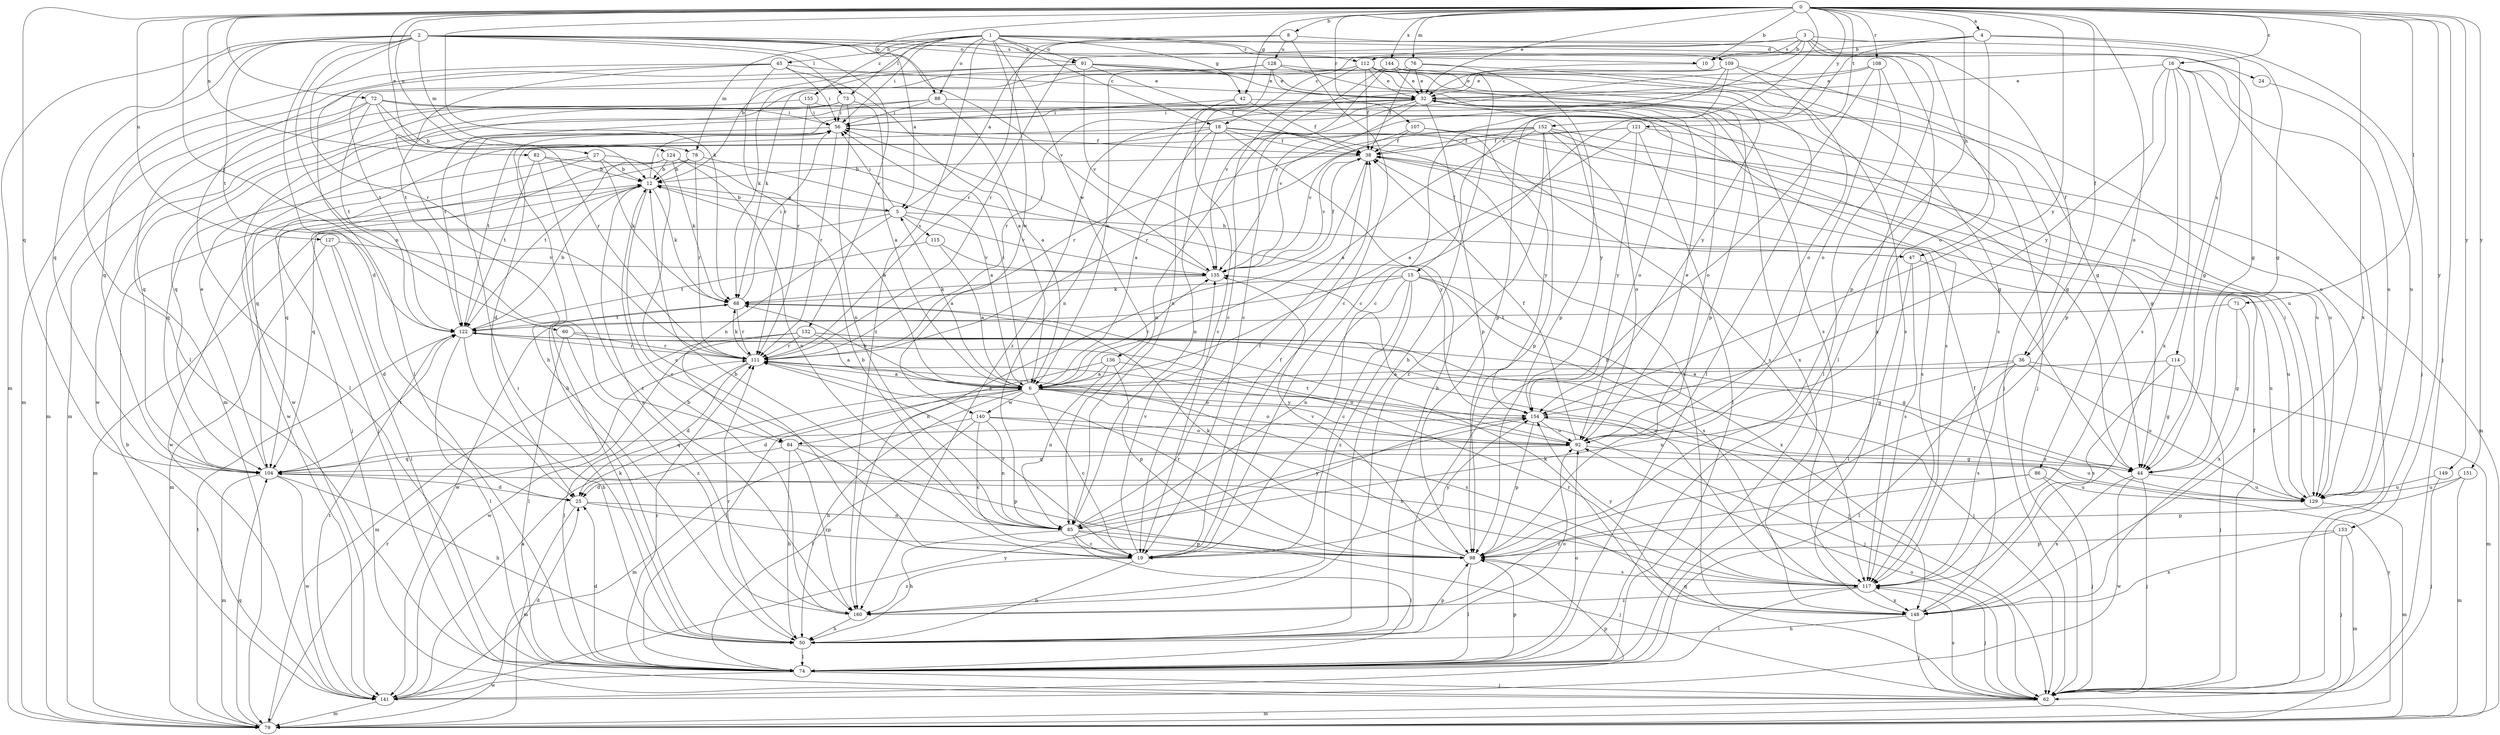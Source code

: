 strict digraph  {
0;
1;
2;
3;
4;
5;
6;
8;
10;
12;
15;
16;
18;
19;
24;
25;
27;
32;
36;
38;
42;
44;
45;
47;
50;
56;
60;
62;
68;
71;
72;
73;
74;
76;
78;
79;
82;
84;
85;
86;
88;
91;
92;
98;
104;
107;
108;
109;
111;
112;
114;
115;
117;
121;
122;
124;
127;
128;
129;
132;
135;
136;
140;
141;
144;
148;
149;
151;
152;
153;
154;
155;
160;
0 -> 4  [label=a];
0 -> 8  [label=b];
0 -> 10  [label=b];
0 -> 15  [label=c];
0 -> 16  [label=c];
0 -> 27  [label=e];
0 -> 32  [label=e];
0 -> 36  [label=f];
0 -> 42  [label=g];
0 -> 60  [label=j];
0 -> 62  [label=j];
0 -> 68  [label=k];
0 -> 71  [label=l];
0 -> 72  [label=l];
0 -> 76  [label=m];
0 -> 82  [label=n];
0 -> 86  [label=o];
0 -> 88  [label=o];
0 -> 98  [label=p];
0 -> 104  [label=q];
0 -> 107  [label=r];
0 -> 108  [label=r];
0 -> 121  [label=t];
0 -> 124  [label=u];
0 -> 127  [label=u];
0 -> 144  [label=x];
0 -> 148  [label=x];
0 -> 149  [label=y];
0 -> 151  [label=y];
0 -> 152  [label=y];
0 -> 153  [label=y];
0 -> 154  [label=y];
1 -> 18  [label=c];
1 -> 24  [label=d];
1 -> 42  [label=g];
1 -> 45  [label=h];
1 -> 56  [label=i];
1 -> 73  [label=l];
1 -> 78  [label=m];
1 -> 88  [label=o];
1 -> 91  [label=o];
1 -> 109  [label=r];
1 -> 136  [label=w];
1 -> 140  [label=w];
1 -> 148  [label=x];
1 -> 155  [label=z];
1 -> 160  [label=z];
2 -> 5  [label=a];
2 -> 10  [label=b];
2 -> 25  [label=d];
2 -> 73  [label=l];
2 -> 74  [label=l];
2 -> 78  [label=m];
2 -> 79  [label=m];
2 -> 84  [label=n];
2 -> 91  [label=o];
2 -> 104  [label=q];
2 -> 111  [label=r];
2 -> 112  [label=s];
2 -> 122  [label=t];
2 -> 132  [label=v];
2 -> 135  [label=v];
3 -> 10  [label=b];
3 -> 18  [label=c];
3 -> 19  [label=c];
3 -> 36  [label=f];
3 -> 47  [label=h];
3 -> 74  [label=l];
3 -> 111  [label=r];
3 -> 112  [label=s];
3 -> 114  [label=s];
4 -> 10  [label=b];
4 -> 12  [label=b];
4 -> 19  [label=c];
4 -> 44  [label=g];
4 -> 62  [label=j];
4 -> 92  [label=o];
5 -> 12  [label=b];
5 -> 47  [label=h];
5 -> 56  [label=i];
5 -> 79  [label=m];
5 -> 84  [label=n];
5 -> 115  [label=s];
5 -> 135  [label=v];
6 -> 5  [label=a];
6 -> 19  [label=c];
6 -> 25  [label=d];
6 -> 50  [label=h];
6 -> 56  [label=i];
6 -> 62  [label=j];
6 -> 68  [label=k];
6 -> 84  [label=n];
6 -> 92  [label=o];
6 -> 117  [label=s];
6 -> 135  [label=v];
6 -> 140  [label=w];
6 -> 154  [label=y];
8 -> 5  [label=a];
8 -> 19  [label=c];
8 -> 44  [label=g];
8 -> 111  [label=r];
8 -> 128  [label=u];
10 -> 32  [label=e];
12 -> 5  [label=a];
12 -> 19  [label=c];
12 -> 56  [label=i];
12 -> 68  [label=k];
12 -> 104  [label=q];
12 -> 141  [label=w];
12 -> 160  [label=z];
15 -> 19  [label=c];
15 -> 68  [label=k];
15 -> 85  [label=n];
15 -> 117  [label=s];
15 -> 129  [label=u];
15 -> 141  [label=w];
15 -> 148  [label=x];
15 -> 160  [label=z];
16 -> 32  [label=e];
16 -> 44  [label=g];
16 -> 62  [label=j];
16 -> 98  [label=p];
16 -> 117  [label=s];
16 -> 129  [label=u];
16 -> 148  [label=x];
16 -> 154  [label=y];
18 -> 6  [label=a];
18 -> 38  [label=f];
18 -> 50  [label=h];
18 -> 85  [label=n];
18 -> 104  [label=q];
18 -> 117  [label=s];
18 -> 122  [label=t];
18 -> 148  [label=x];
19 -> 12  [label=b];
19 -> 38  [label=f];
19 -> 50  [label=h];
19 -> 111  [label=r];
19 -> 135  [label=v];
19 -> 154  [label=y];
19 -> 160  [label=z];
24 -> 129  [label=u];
25 -> 79  [label=m];
25 -> 85  [label=n];
25 -> 98  [label=p];
27 -> 12  [label=b];
27 -> 19  [label=c];
27 -> 62  [label=j];
27 -> 68  [label=k];
27 -> 104  [label=q];
32 -> 56  [label=i];
32 -> 85  [label=n];
32 -> 92  [label=o];
32 -> 98  [label=p];
32 -> 111  [label=r];
32 -> 122  [label=t];
32 -> 129  [label=u];
32 -> 135  [label=v];
32 -> 148  [label=x];
32 -> 154  [label=y];
36 -> 6  [label=a];
36 -> 74  [label=l];
36 -> 79  [label=m];
36 -> 85  [label=n];
36 -> 117  [label=s];
36 -> 129  [label=u];
38 -> 12  [label=b];
38 -> 117  [label=s];
38 -> 135  [label=v];
38 -> 160  [label=z];
42 -> 19  [label=c];
42 -> 38  [label=f];
42 -> 56  [label=i];
42 -> 117  [label=s];
44 -> 62  [label=j];
44 -> 129  [label=u];
44 -> 141  [label=w];
44 -> 148  [label=x];
45 -> 6  [label=a];
45 -> 32  [label=e];
45 -> 50  [label=h];
45 -> 56  [label=i];
45 -> 74  [label=l];
45 -> 79  [label=m];
45 -> 111  [label=r];
47 -> 38  [label=f];
47 -> 74  [label=l];
47 -> 117  [label=s];
47 -> 129  [label=u];
50 -> 56  [label=i];
50 -> 68  [label=k];
50 -> 74  [label=l];
50 -> 92  [label=o];
50 -> 98  [label=p];
50 -> 111  [label=r];
56 -> 38  [label=f];
56 -> 50  [label=h];
56 -> 111  [label=r];
56 -> 141  [label=w];
60 -> 62  [label=j];
60 -> 74  [label=l];
60 -> 111  [label=r];
60 -> 160  [label=z];
62 -> 38  [label=f];
62 -> 79  [label=m];
62 -> 92  [label=o];
62 -> 104  [label=q];
62 -> 117  [label=s];
68 -> 56  [label=i];
68 -> 111  [label=r];
68 -> 122  [label=t];
71 -> 44  [label=g];
71 -> 122  [label=t];
71 -> 148  [label=x];
72 -> 12  [label=b];
72 -> 44  [label=g];
72 -> 56  [label=i];
72 -> 74  [label=l];
72 -> 79  [label=m];
72 -> 111  [label=r];
72 -> 122  [label=t];
73 -> 6  [label=a];
73 -> 56  [label=i];
73 -> 85  [label=n];
73 -> 104  [label=q];
73 -> 141  [label=w];
74 -> 25  [label=d];
74 -> 62  [label=j];
74 -> 92  [label=o];
74 -> 98  [label=p];
74 -> 111  [label=r];
74 -> 141  [label=w];
76 -> 32  [label=e];
76 -> 38  [label=f];
76 -> 98  [label=p];
76 -> 117  [label=s];
76 -> 122  [label=t];
78 -> 6  [label=a];
78 -> 12  [label=b];
78 -> 104  [label=q];
78 -> 111  [label=r];
79 -> 104  [label=q];
79 -> 111  [label=r];
79 -> 122  [label=t];
79 -> 154  [label=y];
82 -> 12  [label=b];
82 -> 122  [label=t];
82 -> 154  [label=y];
82 -> 160  [label=z];
84 -> 50  [label=h];
84 -> 98  [label=p];
84 -> 104  [label=q];
84 -> 129  [label=u];
84 -> 160  [label=z];
85 -> 12  [label=b];
85 -> 19  [label=c];
85 -> 38  [label=f];
85 -> 50  [label=h];
85 -> 62  [label=j];
85 -> 74  [label=l];
85 -> 98  [label=p];
85 -> 154  [label=y];
86 -> 25  [label=d];
86 -> 62  [label=j];
86 -> 129  [label=u];
86 -> 160  [label=z];
88 -> 6  [label=a];
88 -> 56  [label=i];
88 -> 92  [label=o];
88 -> 104  [label=q];
88 -> 141  [label=w];
91 -> 32  [label=e];
91 -> 38  [label=f];
91 -> 44  [label=g];
91 -> 68  [label=k];
91 -> 104  [label=q];
91 -> 117  [label=s];
91 -> 135  [label=v];
92 -> 32  [label=e];
92 -> 38  [label=f];
92 -> 44  [label=g];
92 -> 104  [label=q];
92 -> 122  [label=t];
98 -> 68  [label=k];
98 -> 74  [label=l];
98 -> 111  [label=r];
98 -> 117  [label=s];
98 -> 135  [label=v];
104 -> 25  [label=d];
104 -> 32  [label=e];
104 -> 50  [label=h];
104 -> 79  [label=m];
104 -> 122  [label=t];
104 -> 141  [label=w];
107 -> 38  [label=f];
107 -> 129  [label=u];
107 -> 135  [label=v];
107 -> 154  [label=y];
108 -> 32  [label=e];
108 -> 50  [label=h];
108 -> 74  [label=l];
108 -> 92  [label=o];
108 -> 160  [label=z];
109 -> 32  [label=e];
109 -> 62  [label=j];
109 -> 85  [label=n];
109 -> 92  [label=o];
109 -> 98  [label=p];
109 -> 135  [label=v];
111 -> 6  [label=a];
111 -> 25  [label=d];
111 -> 68  [label=k];
111 -> 74  [label=l];
111 -> 92  [label=o];
112 -> 19  [label=c];
112 -> 32  [label=e];
112 -> 38  [label=f];
112 -> 79  [label=m];
112 -> 117  [label=s];
112 -> 122  [label=t];
112 -> 129  [label=u];
112 -> 154  [label=y];
114 -> 6  [label=a];
114 -> 44  [label=g];
114 -> 62  [label=j];
114 -> 117  [label=s];
115 -> 6  [label=a];
115 -> 122  [label=t];
115 -> 135  [label=v];
117 -> 62  [label=j];
117 -> 74  [label=l];
117 -> 135  [label=v];
117 -> 148  [label=x];
117 -> 154  [label=y];
117 -> 160  [label=z];
121 -> 6  [label=a];
121 -> 38  [label=f];
121 -> 74  [label=l];
121 -> 79  [label=m];
121 -> 111  [label=r];
121 -> 154  [label=y];
122 -> 12  [label=b];
122 -> 44  [label=g];
122 -> 50  [label=h];
122 -> 74  [label=l];
122 -> 111  [label=r];
124 -> 6  [label=a];
124 -> 12  [label=b];
124 -> 62  [label=j];
124 -> 68  [label=k];
124 -> 85  [label=n];
124 -> 122  [label=t];
127 -> 25  [label=d];
127 -> 74  [label=l];
127 -> 79  [label=m];
127 -> 135  [label=v];
128 -> 6  [label=a];
128 -> 32  [label=e];
128 -> 68  [label=k];
128 -> 74  [label=l];
128 -> 85  [label=n];
128 -> 98  [label=p];
129 -> 56  [label=i];
129 -> 79  [label=m];
132 -> 6  [label=a];
132 -> 44  [label=g];
132 -> 62  [label=j];
132 -> 79  [label=m];
132 -> 111  [label=r];
132 -> 141  [label=w];
135 -> 38  [label=f];
135 -> 56  [label=i];
135 -> 68  [label=k];
136 -> 6  [label=a];
136 -> 74  [label=l];
136 -> 85  [label=n];
136 -> 92  [label=o];
136 -> 98  [label=p];
140 -> 19  [label=c];
140 -> 74  [label=l];
140 -> 79  [label=m];
140 -> 85  [label=n];
140 -> 92  [label=o];
140 -> 117  [label=s];
141 -> 6  [label=a];
141 -> 12  [label=b];
141 -> 25  [label=d];
141 -> 79  [label=m];
141 -> 98  [label=p];
141 -> 122  [label=t];
141 -> 154  [label=y];
144 -> 19  [label=c];
144 -> 32  [label=e];
144 -> 50  [label=h];
144 -> 62  [label=j];
144 -> 135  [label=v];
148 -> 38  [label=f];
148 -> 50  [label=h];
148 -> 62  [label=j];
148 -> 68  [label=k];
148 -> 111  [label=r];
149 -> 62  [label=j];
149 -> 129  [label=u];
151 -> 79  [label=m];
151 -> 98  [label=p];
151 -> 129  [label=u];
152 -> 6  [label=a];
152 -> 25  [label=d];
152 -> 38  [label=f];
152 -> 44  [label=g];
152 -> 92  [label=o];
152 -> 98  [label=p];
152 -> 111  [label=r];
152 -> 129  [label=u];
152 -> 160  [label=z];
153 -> 62  [label=j];
153 -> 79  [label=m];
153 -> 98  [label=p];
153 -> 148  [label=x];
154 -> 92  [label=o];
154 -> 98  [label=p];
154 -> 104  [label=q];
154 -> 129  [label=u];
155 -> 44  [label=g];
155 -> 56  [label=i];
155 -> 79  [label=m];
155 -> 111  [label=r];
160 -> 12  [label=b];
160 -> 50  [label=h];
}
